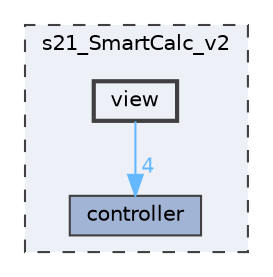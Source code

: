 digraph "s21_SmartCalc_v2/view"
{
 // LATEX_PDF_SIZE
  bgcolor="transparent";
  edge [fontname=Helvetica,fontsize=10,labelfontname=Helvetica,labelfontsize=10];
  node [fontname=Helvetica,fontsize=10,shape=box,height=0.2,width=0.4];
  compound=true
  subgraph clusterdir_f9b4a3e8e8b4cda273e0db56f2152fe6 {
    graph [ bgcolor="#edf0f7", pencolor="grey25", label="s21_SmartCalc_v2", fontname=Helvetica,fontsize=10 style="filled,dashed", URL="dir_f9b4a3e8e8b4cda273e0db56f2152fe6.html",tooltip=""]
  dir_3c94610896232806b46b1200269b9bb2 [label="controller", fillcolor="#a2b4d6", color="grey25", style="filled", URL="dir_3c94610896232806b46b1200269b9bb2.html",tooltip=""];
  dir_c3e0c4cd20f4cd41005a2dd9452b8c7d [label="view", fillcolor="#edf0f7", color="grey25", style="filled,bold", URL="dir_c3e0c4cd20f4cd41005a2dd9452b8c7d.html",tooltip=""];
  }
  dir_c3e0c4cd20f4cd41005a2dd9452b8c7d->dir_3c94610896232806b46b1200269b9bb2 [headlabel="4", labeldistance=1.5 headhref="dir_000007_000001.html" href="dir_000007_000001.html" color="steelblue1" fontcolor="steelblue1"];
}
